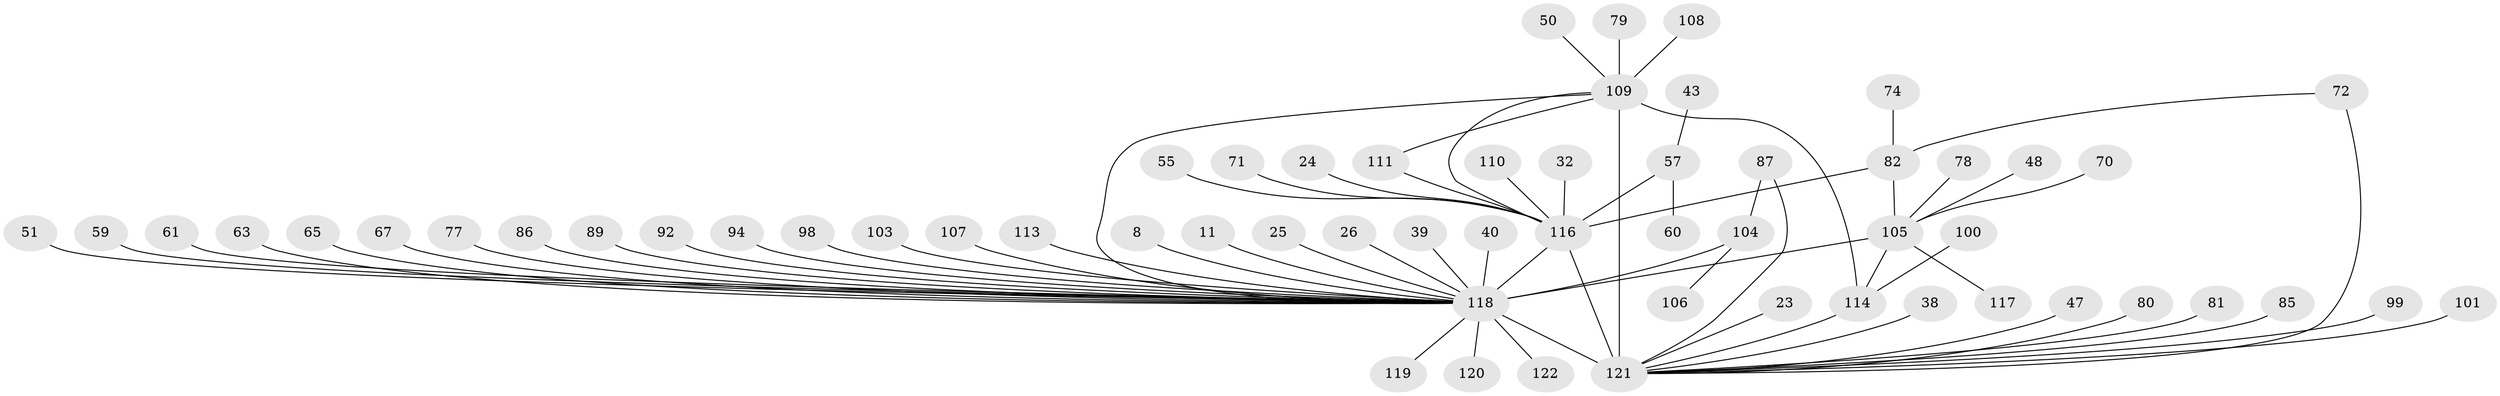 // original degree distribution, {11: 0.01639344262295082, 8: 0.01639344262295082, 17: 0.00819672131147541, 5: 0.040983606557377046, 33: 0.00819672131147541, 22: 0.00819672131147541, 3: 0.09836065573770492, 1: 0.4262295081967213, 2: 0.2540983606557377, 4: 0.06557377049180328, 6: 0.03278688524590164, 7: 0.00819672131147541, 9: 0.01639344262295082}
// Generated by graph-tools (version 1.1) at 2025/48/03/09/25 04:48:32]
// undirected, 61 vertices, 69 edges
graph export_dot {
graph [start="1"]
  node [color=gray90,style=filled];
  8;
  11;
  23;
  24;
  25;
  26;
  32;
  38;
  39;
  40;
  43;
  47 [super="+35"];
  48;
  50;
  51;
  55;
  57 [super="+36"];
  59;
  60;
  61;
  63;
  65;
  67 [super="+13"];
  70;
  71;
  72;
  74;
  77;
  78;
  79;
  80;
  81 [super="+19+27"];
  82 [super="+49"];
  85;
  86;
  87;
  89;
  92;
  94 [super="+91"];
  98;
  99;
  100;
  101;
  103;
  104 [super="+76"];
  105 [super="+9+12+41"];
  106;
  107;
  108;
  109 [super="+69"];
  110;
  111;
  113 [super="+10"];
  114 [super="+14"];
  116 [super="+115+42+112"];
  117;
  118 [super="+97+6+73"];
  119;
  120;
  121 [super="+15+68+93"];
  122;
  8 -- 118;
  11 -- 118;
  23 -- 121;
  24 -- 116;
  25 -- 118;
  26 -- 118;
  32 -- 116;
  38 -- 121;
  39 -- 118;
  40 -- 118;
  43 -- 57;
  47 -- 121;
  48 -- 105;
  50 -- 109;
  51 -- 118;
  55 -- 116;
  57 -- 60;
  57 -- 116 [weight=2];
  59 -- 118;
  61 -- 118;
  63 -- 118;
  65 -- 118;
  67 -- 118 [weight=3];
  70 -- 105;
  71 -- 116;
  72 -- 82;
  72 -- 121 [weight=2];
  74 -- 82;
  77 -- 118;
  78 -- 105;
  79 -- 109;
  80 -- 121;
  81 -- 121;
  82 -- 105 [weight=2];
  82 -- 116;
  85 -- 121;
  86 -- 118 [weight=3];
  87 -- 104;
  87 -- 121;
  89 -- 118;
  92 -- 118;
  94 -- 118 [weight=2];
  98 -- 118 [weight=2];
  99 -- 121;
  100 -- 114;
  101 -- 121;
  103 -- 118;
  104 -- 106;
  104 -- 118 [weight=2];
  105 -- 117;
  105 -- 118 [weight=6];
  105 -- 114;
  107 -- 118 [weight=2];
  108 -- 109;
  109 -- 121 [weight=5];
  109 -- 111;
  109 -- 114 [weight=2];
  109 -- 116 [weight=2];
  109 -- 118;
  110 -- 116;
  111 -- 116;
  113 -- 118;
  114 -- 121;
  116 -- 118 [weight=6];
  116 -- 121 [weight=3];
  118 -- 121 [weight=15];
  118 -- 120 [weight=2];
  118 -- 122;
  118 -- 119;
}
